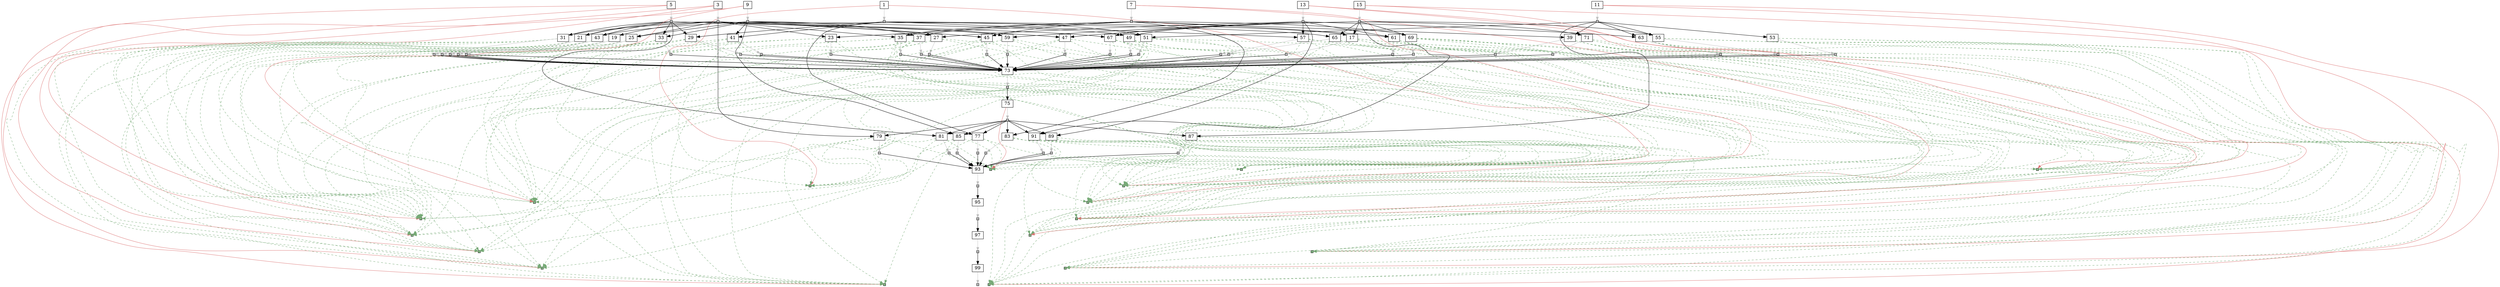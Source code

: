 strict digraph  {
	node [label="\N"];
	1	 [height=0,
		shape=rect,
		size=13.43,
		width=0];
	2	 [fillcolor=gray,
		height=0.1,
		label="",
		shape=rect,
		size=0,
		style=filled,
		width=0.1];
	1 -> 2	 [color=gray,
		size=12524210.0];
	101	 [fillcolor="#88bb88",
		height=0.1,
		label="",
		shape=rect,
		size=0,
		style=filled,
		width=0.1];
	1 -> 101	 [color="#dd7777",
		size=2153050.0,
		weight=0];
	102	 [fillcolor="#88bb88",
		height=0.1,
		label="",
		shape=rect,
		size=0,
		style=filled,
		width=0.1];
	1 -> 102	 [color="#dd7777",
		size=2153050.0,
		weight=0];
	17	 [height=0,
		shape=rect,
		size=10.65,
		width=0];
	2 -> 17	 [size=0];
	29	 [height=0,
		shape=rect,
		size=10.58,
		width=0];
	2 -> 29	 [size=0];
	41	 [height=0,
		shape=rect,
		size=10.59,
		width=0];
	2 -> 41	 [size=0];
	57	 [height=0,
		shape=rect,
		size=10.75,
		width=0];
	2 -> 57	 [size=0];
	65	 [height=0,
		shape=rect,
		size=10.67,
		width=0];
	2 -> 65	 [size=0];
	77	 [height=0,
		shape=rect,
		size=10.62,
		width=0];
	2 -> 77	 [size=0];
	3	 [height=0,
		shape=rect,
		size=13.77,
		width=0];
	4	 [fillcolor=gray,
		height=0.1,
		label="",
		shape=rect,
		size=0,
		style=filled,
		width=0.1];
	3 -> 4	 [color=gray,
		size=12515030.0];
	103	 [fillcolor="#88bb88",
		height=0.1,
		label="",
		shape=rect,
		size=0,
		style=filled,
		width=0.1];
	3 -> 103	 [color="#dd7777",
		size=2153050.0,
		weight=0];
	104	 [fillcolor="#88bb88",
		height=0.1,
		label="",
		shape=rect,
		size=0,
		style=filled,
		width=0.1];
	3 -> 104	 [color="#dd7777",
		size=2153050.0,
		weight=0];
	19	 [height=0,
		shape=rect,
		size=10.63,
		width=0];
	4 -> 19	 [size=0];
	21	 [height=0,
		shape=rect,
		size=10.63,
		width=0];
	4 -> 21	 [size=0];
	23	 [height=0,
		shape=rect,
		size=10.5,
		width=0];
	4 -> 23	 [size=0];
	25	 [height=0,
		shape=rect,
		size=10.46,
		width=0];
	4 -> 25	 [size=0];
	27	 [height=0,
		shape=rect,
		size=10.48,
		width=0];
	4 -> 27	 [size=0];
	31	 [height=0,
		shape=rect,
		size=10.59,
		width=0];
	4 -> 31	 [size=0];
	35	 [height=0,
		shape=rect,
		size=10.54,
		width=0];
	4 -> 35	 [size=0];
	51	 [height=0,
		shape=rect,
		size=10.53,
		width=0];
	4 -> 51	 [size=0];
	79	 [height=0,
		shape=rect,
		size=10.48,
		width=0];
	4 -> 79	 [size=0];
	5	 [height=0,
		shape=rect,
		size=13.39,
		width=0];
	6	 [fillcolor=gray,
		height=0.1,
		label="",
		shape=rect,
		size=0,
		style=filled,
		width=0.1];
	5 -> 6	 [color=gray,
		size=12577070.0];
	105	 [fillcolor="#88bb88",
		height=0.1,
		label="",
		shape=rect,
		size=0,
		style=filled,
		width=0.1];
	5 -> 105	 [color="#dd7777",
		size=2153050.0,
		weight=0];
	106	 [fillcolor="#88bb88",
		height=0.1,
		label="",
		shape=rect,
		size=0,
		style=filled,
		width=0.1];
	5 -> 106	 [color="#dd7777",
		size=2153050.0,
		weight=0];
	6 -> 21	 [size=0];
	6 -> 29	 [size=0];
	6 -> 31	 [size=0];
	33	 [height=0,
		shape=rect,
		size=10.65,
		width=0];
	6 -> 33	 [size=0];
	43	 [height=0,
		shape=rect,
		size=10.61,
		width=0];
	6 -> 43	 [size=0];
	59	 [height=0,
		shape=rect,
		size=10.5,
		width=0];
	6 -> 59	 [size=0];
	67	 [height=0,
		shape=rect,
		size=10.74,
		width=0];
	6 -> 67	 [size=0];
	81	 [height=0,
		shape=rect,
		size=10.61,
		width=0];
	6 -> 81	 [size=0];
	7	 [height=0,
		shape=rect,
		size=13.49,
		width=0];
	8	 [fillcolor=gray,
		height=0.1,
		label="",
		shape=rect,
		size=0,
		style=filled,
		width=0.1];
	7 -> 8	 [color=gray,
		size=12550806.0];
	107	 [fillcolor="#88bb88",
		height=0.1,
		label="",
		shape=rect,
		size=0,
		style=filled,
		width=0.1];
	7 -> 107	 [color="#dd7777",
		size=2153050.0,
		weight=0];
	108	 [fillcolor="#88bb88",
		height=0.1,
		label="",
		shape=rect,
		size=0,
		style=filled,
		width=0.1];
	7 -> 108	 [color="#dd7777",
		size=2153050.0,
		weight=0];
	8 -> 23	 [size=0];
	8 -> 35	 [size=0];
	37	 [height=0,
		shape=rect,
		size=10.81,
		width=0];
	8 -> 37	 [size=0];
	39	 [height=0,
		shape=rect,
		size=10.63,
		width=0];
	8 -> 39	 [size=0];
	45	 [height=0,
		shape=rect,
		size=10.57,
		width=0];
	8 -> 45	 [size=0];
	61	 [height=0,
		shape=rect,
		size=10.56,
		width=0];
	8 -> 61	 [size=0];
	69	 [height=0,
		shape=rect,
		size=10.39,
		width=0];
	8 -> 69	 [size=0];
	83	 [height=0,
		shape=rect,
		size=10.91,
		width=0];
	8 -> 83	 [size=0];
	9	 [height=0,
		shape=rect,
		size=13.37,
		width=0];
	10	 [fillcolor=gray,
		height=0.1,
		label="",
		shape=rect,
		size=0,
		style=filled,
		width=0.1];
	9 -> 10	 [color=gray,
		size=12480840.0];
	109	 [fillcolor="#88bb88",
		height=0.1,
		label="",
		shape=rect,
		size=0,
		style=filled,
		width=0.1];
	9 -> 109	 [color="#dd7777",
		size=2153050.0,
		weight=0];
	110	 [fillcolor="#88bb88",
		height=0.1,
		label="",
		shape=rect,
		size=0,
		style=filled,
		width=0.1];
	9 -> 110	 [color="#dd7777",
		size=2153050.0,
		weight=0];
	10 -> 25	 [size=0];
	10 -> 33	 [size=0];
	10 -> 37	 [size=0];
	10 -> 41	 [size=0];
	10 -> 43	 [size=0];
	10 -> 45	 [size=0];
	47	 [height=0,
		shape=rect,
		size=10.58,
		width=0];
	10 -> 47	 [size=0];
	49	 [height=0,
		shape=rect,
		size=10.55,
		width=0];
	10 -> 49	 [size=0];
	85	 [height=0,
		shape=rect,
		size=10.75,
		width=0];
	10 -> 85	 [size=0];
	11	 [height=0,
		shape=rect,
		size=13.71,
		width=0];
	12	 [fillcolor=gray,
		height=0.1,
		label="",
		shape=rect,
		size=0,
		style=filled,
		width=0.1];
	11 -> 12	 [color=gray,
		size=12529560.0];
	111	 [fillcolor="#88bb88",
		height=0.1,
		label="",
		shape=rect,
		size=0,
		style=filled,
		width=0.1];
	11 -> 111	 [color="#dd7777",
		size=2153050.0,
		weight=0];
	112	 [fillcolor="#88bb88",
		height=0.1,
		label="",
		shape=rect,
		size=0,
		style=filled,
		width=0.1];
	11 -> 112	 [color="#dd7777",
		size=2153050.0,
		weight=0];
	12 -> 39	 [size=0];
	12 -> 51	 [size=0];
	53	 [height=0,
		shape=rect,
		size=10.5,
		width=0];
	12 -> 53	 [size=0];
	55	 [height=0,
		shape=rect,
		size=10.56,
		width=0];
	12 -> 55	 [size=0];
	63	 [height=0,
		shape=rect,
		size=10.57,
		width=0];
	12 -> 63	 [size=0];
	87	 [height=0,
		shape=rect,
		size=10.57,
		width=0];
	12 -> 87	 [size=0];
	13	 [height=0,
		shape=rect,
		size=13.44,
		width=0];
	14	 [fillcolor=gray,
		height=0.1,
		label="",
		shape=rect,
		size=0,
		style=filled,
		width=0.1];
	13 -> 14	 [color=gray,
		size=12553274.0];
	113	 [fillcolor="#88bb88",
		height=0.1,
		label="",
		shape=rect,
		size=0,
		style=filled,
		width=0.1];
	13 -> 113	 [color="#dd7777",
		size=2153050.0,
		weight=0];
	114	 [fillcolor="#88bb88",
		height=0.1,
		label="",
		shape=rect,
		size=0,
		style=filled,
		width=0.1];
	13 -> 114	 [color="#dd7777",
		size=2153050.0,
		weight=0];
	14 -> 27	 [size=0];
	14 -> 47	 [size=0];
	14 -> 57	 [size=0];
	14 -> 59	 [size=0];
	14 -> 61	 [size=0];
	14 -> 63	 [size=0];
	89	 [height=0,
		shape=rect,
		size=10.38,
		width=0];
	14 -> 89	 [size=0];
	15	 [height=0,
		shape=rect,
		size=13.72,
		width=0];
	16	 [fillcolor=gray,
		height=0.1,
		label="",
		shape=rect,
		size=0,
		style=filled,
		width=0.1];
	15 -> 16	 [color=gray,
		size=12569410.0];
	115	 [fillcolor="#88bb88",
		height=0.1,
		label="",
		shape=rect,
		size=0,
		style=filled,
		width=0.1];
	15 -> 115	 [color="#dd7777",
		size=2153050.0,
		weight=0];
	116	 [fillcolor="#88bb88",
		height=0.1,
		label="",
		shape=rect,
		size=0,
		style=filled,
		width=0.1];
	15 -> 116	 [color="#dd7777",
		size=2153050.0,
		weight=0];
	16 -> 17	 [size=0];
	16 -> 49	 [size=0];
	16 -> 55	 [size=0];
	16 -> 65	 [size=0];
	16 -> 67	 [size=0];
	16 -> 69	 [size=0];
	71	 [height=0,
		shape=rect,
		size=10.48,
		width=0];
	16 -> 71	 [size=0];
	91	 [height=0,
		shape=rect,
		size=10.92,
		width=0];
	16 -> 91	 [size=0];
	18	 [fillcolor=gray,
		height=0.1,
		label="",
		shape=rect,
		size=0,
		style=filled,
		width=0.1];
	17 -> 18	 [color=gray,
		size=16823468.0];
	17 -> 101	 [color="#77aa77",
		size=0,
		style=dashed,
		weight=0];
	17 -> 102	 [color="#77aa77",
		size=0,
		style=dashed,
		weight=0];
	17 -> 115	 [color="#77aa77",
		size=0,
		style=dashed,
		weight=0];
	17 -> 116	 [color="#77aa77",
		size=0,
		style=dashed,
		weight=0];
	73	 [height=0,
		shape=rect,
		size=2.24,
		width=0];
	18 -> 73	 [size=174312.0];
	20	 [fillcolor=gray,
		height=0.1,
		label="",
		shape=rect,
		size=0,
		style=filled,
		width=0.1];
	19 -> 20	 [color=gray,
		size=8467262.0];
	19 -> 103	 [color="#77aa77",
		size=0,
		style=dashed,
		weight=0];
	19 -> 104	 [color="#77aa77",
		size=0,
		style=dashed,
		weight=0];
	20 -> 73	 [size=174312.0];
	22	 [fillcolor=gray,
		height=0.1,
		label="",
		shape=rect,
		size=0,
		style=filled,
		width=0.1];
	21 -> 22	 [color=gray,
		size=16821948.0];
	21 -> 103	 [color="#77aa77",
		size=0,
		style=dashed,
		weight=0];
	21 -> 104	 [color="#77aa77",
		size=0,
		style=dashed,
		weight=0];
	21 -> 105	 [color="#77aa77",
		size=0,
		style=dashed,
		weight=0];
	21 -> 106	 [color="#77aa77",
		size=0,
		style=dashed,
		weight=0];
	22 -> 73	 [size=174312.0];
	24	 [fillcolor=gray,
		height=0.1,
		label="",
		shape=rect,
		size=0,
		style=filled,
		width=0.1];
	23 -> 24	 [color=gray,
		size=16795684.0];
	23 -> 103	 [color="#77aa77",
		size=0,
		style=dashed,
		weight=0];
	23 -> 104	 [color="#77aa77",
		size=0,
		style=dashed,
		weight=0];
	23 -> 107	 [color="#77aa77",
		size=0,
		style=dashed,
		weight=0];
	23 -> 108	 [color="#77aa77",
		size=0,
		style=dashed,
		weight=0];
	24 -> 73	 [size=174312.0];
	26	 [fillcolor=gray,
		height=0.1,
		label="",
		shape=rect,
		size=0,
		style=filled,
		width=0.1];
	25 -> 26	 [color=gray,
		size=16725718.0];
	25 -> 103	 [color="#77aa77",
		size=0,
		style=dashed,
		weight=0];
	25 -> 104	 [color="#77aa77",
		size=0,
		style=dashed,
		weight=0];
	25 -> 109	 [color="#77aa77",
		size=0,
		style=dashed,
		weight=0];
	25 -> 110	 [color="#77aa77",
		size=0,
		style=dashed,
		weight=0];
	26 -> 73	 [size=174312.0];
	28	 [fillcolor=gray,
		height=0.1,
		label="",
		shape=rect,
		size=0,
		style=filled,
		width=0.1];
	27 -> 28	 [color=gray,
		size=16798152.0];
	27 -> 103	 [color="#77aa77",
		size=0,
		style=dashed,
		weight=0];
	27 -> 104	 [color="#77aa77",
		size=0,
		style=dashed,
		weight=0];
	27 -> 113	 [color="#77aa77",
		size=0,
		style=dashed,
		weight=0];
	27 -> 114	 [color="#77aa77",
		size=0,
		style=dashed,
		weight=0];
	28 -> 73	 [size=174312.0];
	30	 [fillcolor=gray,
		height=0.1,
		label="",
		shape=rect,
		size=0,
		style=filled,
		width=0.1];
	29 -> 30	 [color=gray,
		size=16831128.0];
	29 -> 101	 [color="#77aa77",
		size=0,
		style=dashed,
		weight=0];
	29 -> 102	 [color="#77aa77",
		size=0,
		style=dashed,
		weight=0];
	29 -> 105	 [color="#77aa77",
		size=0,
		style=dashed,
		weight=0];
	29 -> 106	 [color="#77aa77",
		size=0,
		style=dashed,
		weight=0];
	30 -> 73	 [size=174312.0];
	32	 [fillcolor=gray,
		height=0.1,
		label="",
		shape=rect,
		size=0,
		style=filled,
		width=0.1];
	31 -> 32	 [color=gray,
		size=16821948.0];
	31 -> 103	 [color="#77aa77",
		size=0,
		style=dashed,
		weight=0];
	31 -> 104	 [color="#77aa77",
		size=0,
		style=dashed,
		weight=0];
	31 -> 105	 [color="#77aa77",
		size=0,
		style=dashed,
		weight=0];
	31 -> 106	 [color="#77aa77",
		size=0,
		style=dashed,
		weight=0];
	32 -> 73	 [size=174312.0];
	34	 [fillcolor=gray,
		height=0.1,
		label="",
		shape=rect,
		size=0,
		style=filled,
		width=0.1];
	33 -> 34	 [color=gray,
		size=16787758.0];
	33 -> 105	 [color="#77aa77",
		size=0,
		style=dashed,
		weight=0];
	33 -> 106	 [color="#77aa77",
		size=0,
		style=dashed,
		weight=0];
	33 -> 109	 [color="#77aa77",
		size=0,
		style=dashed,
		weight=0];
	33 -> 110	 [color="#77aa77",
		size=0,
		style=dashed,
		weight=0];
	34 -> 73	 [size=174312.0];
	36	 [fillcolor=gray,
		height=0.1,
		label="",
		shape=rect,
		size=0,
		style=filled,
		width=0.1];
	35 -> 36	 [color=gray,
		size=16795684.0];
	35 -> 103	 [color="#77aa77",
		size=0,
		style=dashed,
		weight=0];
	35 -> 104	 [color="#77aa77",
		size=0,
		style=dashed,
		weight=0];
	35 -> 107	 [color="#77aa77",
		size=0,
		style=dashed,
		weight=0];
	35 -> 108	 [color="#77aa77",
		size=0,
		style=dashed,
		weight=0];
	36 -> 73	 [size=174312.0];
	38	 [fillcolor=gray,
		height=0.1,
		label="",
		shape=rect,
		size=0,
		style=filled,
		width=0.1];
	37 -> 38	 [color=gray,
		size=16761494.0];
	37 -> 107	 [color="#77aa77",
		size=0,
		style=dashed,
		weight=0];
	37 -> 108	 [color="#77aa77",
		size=0,
		style=dashed,
		weight=0];
	37 -> 109	 [color="#77aa77",
		size=0,
		style=dashed,
		weight=0];
	37 -> 110	 [color="#77aa77",
		size=0,
		style=dashed,
		weight=0];
	38 -> 73	 [size=174312.0];
	40	 [fillcolor=gray,
		height=0.1,
		label="",
		shape=rect,
		size=0,
		style=filled,
		width=0.1];
	39 -> 40	 [color=gray,
		size=16810214.0];
	39 -> 107	 [color="#77aa77",
		size=0,
		style=dashed,
		weight=0];
	39 -> 108	 [color="#77aa77",
		size=0,
		style=dashed,
		weight=0];
	39 -> 111	 [color="#77aa77",
		size=0,
		style=dashed,
		weight=0];
	39 -> 112	 [color="#77aa77",
		size=0,
		style=dashed,
		weight=0];
	40 -> 73	 [size=174312.0];
	42	 [fillcolor=gray,
		height=0.1,
		label="",
		shape=rect,
		size=0,
		style=filled,
		width=0.1];
	41 -> 42	 [color=gray,
		size=16734898.0];
	41 -> 101	 [color="#77aa77",
		size=0,
		style=dashed,
		weight=0];
	41 -> 102	 [color="#77aa77",
		size=0,
		style=dashed,
		weight=0];
	41 -> 109	 [color="#77aa77",
		size=0,
		style=dashed,
		weight=0];
	41 -> 110	 [color="#77aa77",
		size=0,
		style=dashed,
		weight=0];
	42 -> 73	 [size=174312.0];
	44	 [fillcolor=gray,
		height=0.1,
		label="",
		shape=rect,
		size=0,
		style=filled,
		width=0.1];
	43 -> 44	 [color=gray,
		size=16787758.0];
	43 -> 105	 [color="#77aa77",
		size=0,
		style=dashed,
		weight=0];
	43 -> 106	 [color="#77aa77",
		size=0,
		style=dashed,
		weight=0];
	43 -> 109	 [color="#77aa77",
		size=0,
		style=dashed,
		weight=0];
	43 -> 110	 [color="#77aa77",
		size=0,
		style=dashed,
		weight=0];
	44 -> 73	 [size=174312.0];
	46	 [fillcolor=gray,
		height=0.1,
		label="",
		shape=rect,
		size=0,
		style=filled,
		width=0.1];
	45 -> 46	 [color=gray,
		size=16761494.0];
	45 -> 107	 [color="#77aa77",
		size=0,
		style=dashed,
		weight=0];
	45 -> 108	 [color="#77aa77",
		size=0,
		style=dashed,
		weight=0];
	45 -> 109	 [color="#77aa77",
		size=0,
		style=dashed,
		weight=0];
	45 -> 110	 [color="#77aa77",
		size=0,
		style=dashed,
		weight=0];
	46 -> 73	 [size=174312.0];
	48	 [fillcolor=gray,
		height=0.1,
		label="",
		shape=rect,
		size=0,
		style=filled,
		width=0.1];
	47 -> 48	 [color=gray,
		size=16763962.0];
	47 -> 109	 [color="#77aa77",
		size=0,
		style=dashed,
		weight=0];
	47 -> 110	 [color="#77aa77",
		size=0,
		style=dashed,
		weight=0];
	47 -> 113	 [color="#77aa77",
		size=0,
		style=dashed,
		weight=0];
	47 -> 114	 [color="#77aa77",
		size=0,
		style=dashed,
		weight=0];
	48 -> 73	 [size=174312.0];
	50	 [fillcolor=gray,
		height=0.1,
		label="",
		shape=rect,
		size=0,
		style=filled,
		width=0.1];
	49 -> 50	 [color=gray,
		size=16780098.0];
	49 -> 109	 [color="#77aa77",
		size=0,
		style=dashed,
		weight=0];
	49 -> 110	 [color="#77aa77",
		size=0,
		style=dashed,
		weight=0];
	49 -> 115	 [color="#77aa77",
		size=0,
		style=dashed,
		weight=0];
	49 -> 116	 [color="#77aa77",
		size=0,
		style=dashed,
		weight=0];
	50 -> 73	 [size=174312.0];
	52	 [fillcolor=gray,
		height=0.1,
		label="",
		shape=rect,
		size=0,
		style=filled,
		width=0.1];
	51 -> 52	 [color=gray,
		size=16774438.0];
	51 -> 103	 [color="#77aa77",
		size=0,
		style=dashed,
		weight=0];
	51 -> 104	 [color="#77aa77",
		size=0,
		style=dashed,
		weight=0];
	51 -> 111	 [color="#77aa77",
		size=0,
		style=dashed,
		weight=0];
	51 -> 112	 [color="#77aa77",
		size=0,
		style=dashed,
		weight=0];
	52 -> 73	 [size=174312.0];
	54	 [fillcolor=gray,
		height=0.1,
		label="",
		shape=rect,
		size=0,
		style=filled,
		width=0.1];
	53 -> 54	 [color=gray,
		size=8481792.0];
	53 -> 111	 [color="#77aa77",
		size=0,
		style=dashed,
		weight=0];
	53 -> 112	 [color="#77aa77",
		size=0,
		style=dashed,
		weight=0];
	54 -> 73	 [size=174312.0];
	56	 [fillcolor=gray,
		height=0.1,
		label="",
		shape=rect,
		size=0,
		style=filled,
		width=0.1];
	55 -> 56	 [color=gray,
		size=16828818.0];
	55 -> 111	 [color="#77aa77",
		size=0,
		style=dashed,
		weight=0];
	55 -> 112	 [color="#77aa77",
		size=0,
		style=dashed,
		weight=0];
	55 -> 115	 [color="#77aa77",
		size=0,
		style=dashed,
		weight=0];
	55 -> 116	 [color="#77aa77",
		size=0,
		style=dashed,
		weight=0];
	56 -> 73	 [size=174312.0];
	58	 [fillcolor=gray,
		height=0.1,
		label="",
		shape=rect,
		size=0,
		style=filled,
		width=0.1];
	57 -> 58	 [color=gray,
		size=16807332.0];
	57 -> 101	 [color="#77aa77",
		size=0,
		style=dashed,
		weight=0];
	57 -> 102	 [color="#77aa77",
		size=0,
		style=dashed,
		weight=0];
	57 -> 113	 [color="#77aa77",
		size=0,
		style=dashed,
		weight=0];
	57 -> 114	 [color="#77aa77",
		size=0,
		style=dashed,
		weight=0];
	58 -> 73	 [size=174312.0];
	60	 [fillcolor=gray,
		height=0.1,
		label="",
		shape=rect,
		size=0,
		style=filled,
		width=0.1];
	59 -> 60	 [color=gray,
		size=16860192.0];
	59 -> 105	 [color="#77aa77",
		size=0,
		style=dashed,
		weight=0];
	59 -> 106	 [color="#77aa77",
		size=0,
		style=dashed,
		weight=0];
	59 -> 113	 [color="#77aa77",
		size=0,
		style=dashed,
		weight=0];
	59 -> 114	 [color="#77aa77",
		size=0,
		style=dashed,
		weight=0];
	60 -> 73	 [size=174312.0];
	62	 [fillcolor=gray,
		height=0.1,
		label="",
		shape=rect,
		size=0,
		style=filled,
		width=0.1];
	61 -> 62	 [color=gray,
		size=16833928.0];
	61 -> 107	 [color="#77aa77",
		size=0,
		style=dashed,
		weight=0];
	61 -> 108	 [color="#77aa77",
		size=0,
		style=dashed,
		weight=0];
	61 -> 113	 [color="#77aa77",
		size=0,
		style=dashed,
		weight=0];
	61 -> 114	 [color="#77aa77",
		size=0,
		style=dashed,
		weight=0];
	62 -> 73	 [size=174312.0];
	64	 [fillcolor=gray,
		height=0.1,
		label="",
		shape=rect,
		size=0,
		style=filled,
		width=0.1];
	63 -> 64	 [color=gray,
		size=16812682.0];
	63 -> 111	 [color="#77aa77",
		size=0,
		style=dashed,
		weight=0];
	63 -> 112	 [color="#77aa77",
		size=0,
		style=dashed,
		weight=0];
	63 -> 113	 [color="#77aa77",
		size=0,
		style=dashed,
		weight=0];
	63 -> 114	 [color="#77aa77",
		size=0,
		style=dashed,
		weight=0];
	64 -> 73	 [size=174312.0];
	66	 [fillcolor=gray,
		height=0.1,
		label="",
		shape=rect,
		size=0,
		style=filled,
		width=0.1];
	65 -> 66	 [color=gray,
		size=16823468.0];
	65 -> 101	 [color="#77aa77",
		size=0,
		style=dashed,
		weight=0];
	65 -> 102	 [color="#77aa77",
		size=0,
		style=dashed,
		weight=0];
	65 -> 115	 [color="#77aa77",
		size=0,
		style=dashed,
		weight=0];
	65 -> 116	 [color="#77aa77",
		size=0,
		style=dashed,
		weight=0];
	66 -> 73	 [size=174312.0];
	68	 [fillcolor=gray,
		height=0.1,
		label="",
		shape=rect,
		size=0,
		style=filled,
		width=0.1];
	67 -> 68	 [color=gray,
		size=16876328.0];
	67 -> 105	 [color="#77aa77",
		size=0,
		style=dashed,
		weight=0];
	67 -> 106	 [color="#77aa77",
		size=0,
		style=dashed,
		weight=0];
	67 -> 115	 [color="#77aa77",
		size=0,
		style=dashed,
		weight=0];
	67 -> 116	 [color="#77aa77",
		size=0,
		style=dashed,
		weight=0];
	68 -> 73	 [size=174312.0];
	70	 [fillcolor=gray,
		height=0.1,
		label="",
		shape=rect,
		size=0,
		style=filled,
		width=0.1];
	69 -> 70	 [color=gray,
		size=16850064.0];
	69 -> 107	 [color="#77aa77",
		size=0,
		style=dashed,
		weight=0];
	69 -> 108	 [color="#77aa77",
		size=0,
		style=dashed,
		weight=0];
	69 -> 115	 [color="#77aa77",
		size=0,
		style=dashed,
		weight=0];
	69 -> 116	 [color="#77aa77",
		size=0,
		style=dashed,
		weight=0];
	70 -> 73	 [size=174312.0];
	72	 [fillcolor=gray,
		height=0.1,
		label="",
		shape=rect,
		size=0,
		style=filled,
		width=0.1];
	71 -> 72	 [color=gray,
		size=8521642.0];
	71 -> 115	 [color="#77aa77",
		size=0,
		style=dashed,
		weight=0];
	71 -> 116	 [color="#77aa77",
		size=0,
		style=dashed,
		weight=0];
	72 -> 73	 [size=174312.0];
	74	 [fillcolor=gray,
		height=0.1,
		label="",
		shape=rect,
		size=0,
		style=filled,
		width=0.1];
	73 -> 74	 [color=gray,
		size=6641.0];
	75	 [height=0,
		shape=rect,
		size=3.24,
		width=0];
	74 -> 75	 [size=5878.0];
	76	 [fillcolor=gray,
		height=0.1,
		label="",
		shape=rect,
		size=0,
		style=filled,
		width=0.1];
	75 -> 76	 [color=gray,
		size=1765.0];
	117	 [fillcolor="#88bb88",
		height=0.1,
		label="",
		shape=rect,
		size=0,
		style=filled,
		width=0.1];
	75 -> 117	 [color="#dd7777",
		size=2153050.0,
		weight=0];
	76 -> 77	 [size=0];
	76 -> 79	 [size=0];
	76 -> 81	 [size=0];
	76 -> 83	 [size=0];
	76 -> 85	 [size=0];
	76 -> 87	 [size=0];
	76 -> 89	 [size=0];
	76 -> 91	 [size=0];
	78	 [fillcolor=gray,
		height=0.1,
		label="",
		shape=rect,
		size=0,
		style=filled,
		width=0.1];
	77 -> 78	 [color=gray,
		size=16620277.0];
	77 -> 101	 [color="#77aa77",
		size=0,
		style=dashed,
		weight=0];
	77 -> 102	 [color="#77aa77",
		size=0,
		style=dashed,
		weight=0];
	77 -> 117	 [color="#77aa77",
		size=0,
		style=dashed,
		weight=0];
	93	 [height=0,
		shape=rect,
		size=2.63,
		width=0];
	78 -> 93	 [size=8318026.0];
	80	 [fillcolor=gray,
		height=0.1,
		label="",
		shape=rect,
		size=0,
		style=filled,
		width=0.1];
	79 -> 80	 [color=gray,
		size=16598217.0];
	79 -> 103	 [color="#77aa77",
		size=0,
		style=dashed,
		weight=0];
	79 -> 104	 [color="#77aa77",
		size=0,
		style=dashed,
		weight=0];
	79 -> 117	 [color="#77aa77",
		size=0,
		style=dashed,
		weight=0];
	80 -> 93	 [size=8305146.0];
	82	 [fillcolor=gray,
		height=0.1,
		label="",
		shape=rect,
		size=0,
		style=filled,
		width=0.1];
	81 -> 82	 [color=gray,
		size=16698969.0];
	81 -> 105	 [color="#77aa77",
		size=0,
		style=dashed,
		weight=0];
	81 -> 106	 [color="#77aa77",
		size=0,
		style=dashed,
		weight=0];
	81 -> 117	 [color="#77aa77",
		size=0,
		style=dashed,
		weight=0];
	82 -> 93	 [size=8343858.0];
	84	 [fillcolor=gray,
		height=0.1,
		label="",
		shape=rect,
		size=0,
		style=filled,
		width=0.1];
	83 -> 84	 [color=gray,
		size=16637759.0];
	83 -> 107	 [color="#77aa77",
		size=0,
		style=dashed,
		weight=0];
	83 -> 108	 [color="#77aa77",
		size=0,
		style=dashed,
		weight=0];
	83 -> 117	 [color="#77aa77",
		size=0,
		style=dashed,
		weight=0];
	84 -> 93	 [size=8308912.0];
	86	 [fillcolor=gray,
		height=0.1,
		label="",
		shape=rect,
		size=0,
		style=filled,
		width=0.1];
	85 -> 86	 [color=gray,
		size=16602497.0];
	85 -> 109	 [color="#77aa77",
		size=0,
		style=dashed,
		weight=0];
	85 -> 110	 [color="#77aa77",
		size=0,
		style=dashed,
		weight=0];
	85 -> 117	 [color="#77aa77",
		size=0,
		style=dashed,
		weight=0];
	86 -> 93	 [size=8343616.0];
	88	 [fillcolor=gray,
		height=0.1,
		label="",
		shape=rect,
		size=0,
		style=filled,
		width=0.1];
	87 -> 88	 [color=gray,
		size=16619637.0];
	87 -> 111	 [color="#77aa77",
		size=0,
		style=dashed,
		weight=0];
	87 -> 112	 [color="#77aa77",
		size=0,
		style=dashed,
		weight=0];
	87 -> 117	 [color="#77aa77",
		size=0,
		style=dashed,
		weight=0];
	88 -> 93	 [size=8312036.0];
	90	 [fillcolor=gray,
		height=0.1,
		label="",
		shape=rect,
		size=0,
		style=filled,
		width=0.1];
	89 -> 90	 [color=gray,
		size=16629311.0];
	89 -> 113	 [color="#77aa77",
		size=0,
		style=dashed,
		weight=0];
	89 -> 114	 [color="#77aa77",
		size=0,
		style=dashed,
		weight=0];
	89 -> 117	 [color="#77aa77",
		size=0,
		style=dashed,
		weight=0];
	90 -> 93	 [size=8297996.0];
	92	 [fillcolor=gray,
		height=0.1,
		label="",
		shape=rect,
		size=0,
		style=filled,
		width=0.1];
	91 -> 92	 [color=gray,
		size=16671075.0];
	91 -> 115	 [color="#77aa77",
		size=0,
		style=dashed,
		weight=0];
	91 -> 116	 [color="#77aa77",
		size=0,
		style=dashed,
		weight=0];
	91 -> 117	 [color="#77aa77",
		size=0,
		style=dashed,
		weight=0];
	92 -> 93	 [size=8323624.0];
	94	 [fillcolor=gray,
		height=0.1,
		label="",
		shape=rect,
		size=0,
		style=filled,
		width=0.1];
	93 -> 94	 [color=gray,
		size=4438.0];
	95	 [height=0,
		shape=rect,
		size=4.83,
		width=0];
	94 -> 95	 [size=3098.0];
	96	 [fillcolor=gray,
		height=0.1,
		label="",
		shape=rect,
		size=0,
		style=filled,
		width=0.1];
	95 -> 96	 [color=gray,
		size=107609776.0];
	97	 [height=0,
		shape=rect,
		size=4.88,
		width=0];
	96 -> 97	 [size=107609472.0];
	98	 [fillcolor=gray,
		height=0.1,
		label="",
		shape=rect,
		size=0,
		style=filled,
		width=0.1];
	97 -> 98	 [color=gray,
		size=2153050.0];
	99	 [height=0,
		shape=rect,
		size=0.32,
		width=0];
	98 -> 99	 [size=2153050.0];
	100	 [fillcolor=gray,
		height=0.1,
		label="",
		shape=rect,
		size=0,
		style=filled,
		width=0.1];
	99 -> 100	 [color=gray,
		size=173094.0];
}
